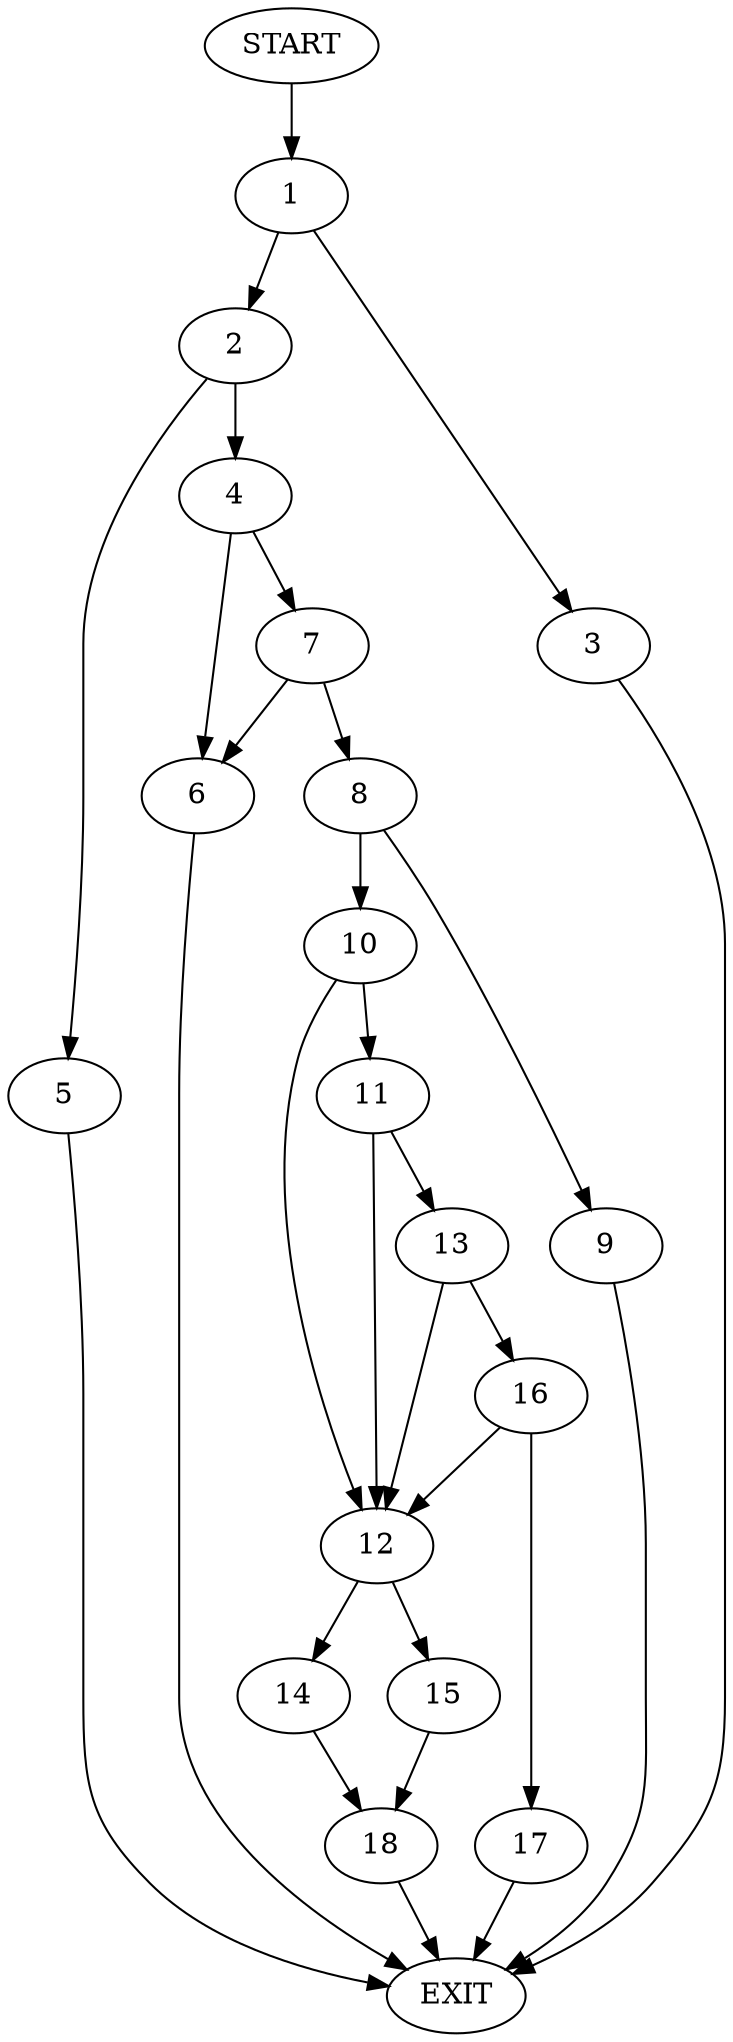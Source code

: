 digraph {
0 [label="START"]
19 [label="EXIT"]
0 -> 1
1 -> 2
1 -> 3
3 -> 19
2 -> 4
2 -> 5
4 -> 6
4 -> 7
5 -> 19
7 -> 6
7 -> 8
6 -> 19
8 -> 9
8 -> 10
10 -> 11
10 -> 12
9 -> 19
11 -> 13
11 -> 12
12 -> 14
12 -> 15
13 -> 12
13 -> 16
16 -> 17
16 -> 12
17 -> 19
14 -> 18
15 -> 18
18 -> 19
}
